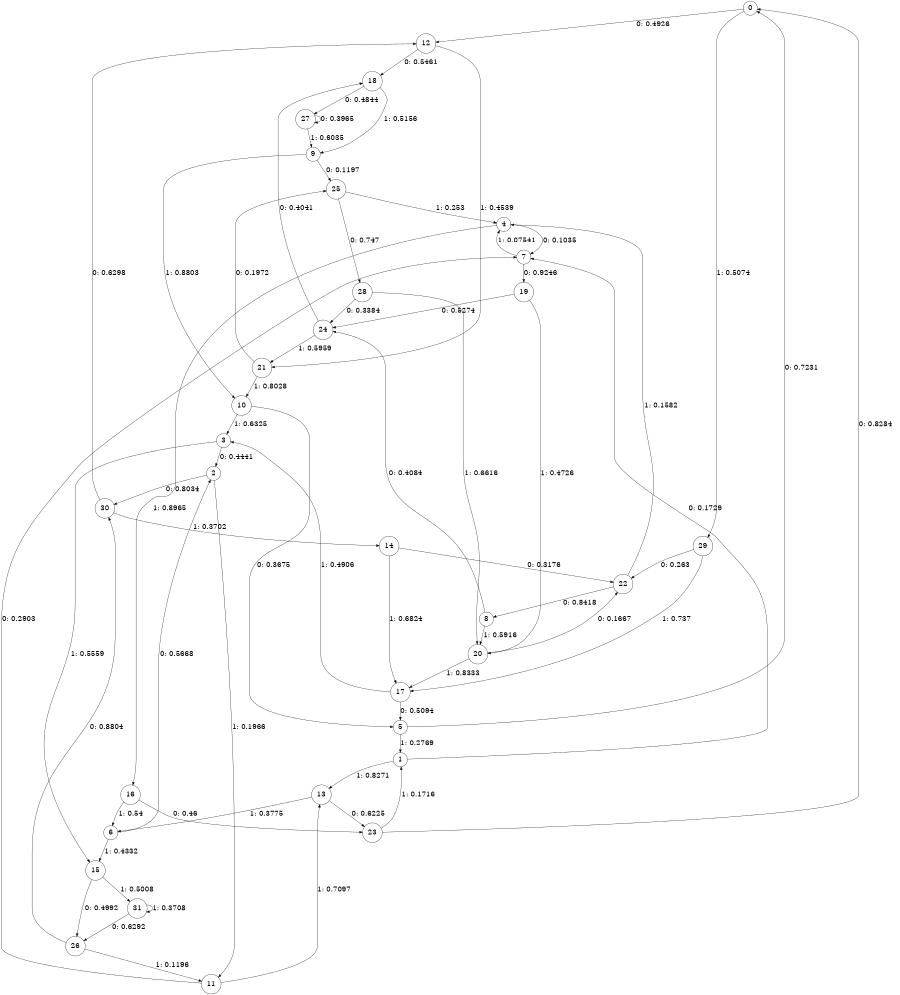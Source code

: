 digraph "ch21randomL6" {
size = "6,8.5";
ratio = "fill";
node [shape = circle];
node [fontsize = 24];
edge [fontsize = 24];
0 -> 12 [label = "0: 0.4926   "];
0 -> 29 [label = "1: 0.5074   "];
1 -> 7 [label = "0: 0.1729   "];
1 -> 13 [label = "1: 0.8271   "];
2 -> 30 [label = "0: 0.8034   "];
2 -> 11 [label = "1: 0.1966   "];
3 -> 2 [label = "0: 0.4441   "];
3 -> 15 [label = "1: 0.5559   "];
4 -> 7 [label = "0: 0.1035   "];
4 -> 16 [label = "1: 0.8965   "];
5 -> 0 [label = "0: 0.7231   "];
5 -> 1 [label = "1: 0.2769   "];
6 -> 2 [label = "0: 0.5668   "];
6 -> 15 [label = "1: 0.4332   "];
7 -> 19 [label = "0: 0.9246   "];
7 -> 4 [label = "1: 0.07541  "];
8 -> 24 [label = "0: 0.4084   "];
8 -> 20 [label = "1: 0.5916   "];
9 -> 25 [label = "0: 0.1197   "];
9 -> 10 [label = "1: 0.8803   "];
10 -> 5 [label = "0: 0.3675   "];
10 -> 3 [label = "1: 0.6325   "];
11 -> 7 [label = "0: 0.2903   "];
11 -> 13 [label = "1: 0.7097   "];
12 -> 18 [label = "0: 0.5461   "];
12 -> 21 [label = "1: 0.4539   "];
13 -> 23 [label = "0: 0.6225   "];
13 -> 6 [label = "1: 0.3775   "];
14 -> 22 [label = "0: 0.3176   "];
14 -> 17 [label = "1: 0.6824   "];
15 -> 26 [label = "0: 0.4992   "];
15 -> 31 [label = "1: 0.5008   "];
16 -> 23 [label = "0: 0.46     "];
16 -> 6 [label = "1: 0.54     "];
17 -> 5 [label = "0: 0.5094   "];
17 -> 3 [label = "1: 0.4906   "];
18 -> 27 [label = "0: 0.4844   "];
18 -> 9 [label = "1: 0.5156   "];
19 -> 24 [label = "0: 0.5274   "];
19 -> 20 [label = "1: 0.4726   "];
20 -> 22 [label = "0: 0.1667   "];
20 -> 17 [label = "1: 0.8333   "];
21 -> 25 [label = "0: 0.1972   "];
21 -> 10 [label = "1: 0.8028   "];
22 -> 8 [label = "0: 0.8418   "];
22 -> 4 [label = "1: 0.1582   "];
23 -> 0 [label = "0: 0.8284   "];
23 -> 1 [label = "1: 0.1716   "];
24 -> 18 [label = "0: 0.4041   "];
24 -> 21 [label = "1: 0.5959   "];
25 -> 28 [label = "0: 0.747    "];
25 -> 4 [label = "1: 0.253    "];
26 -> 30 [label = "0: 0.8804   "];
26 -> 11 [label = "1: 0.1196   "];
27 -> 27 [label = "0: 0.3965   "];
27 -> 9 [label = "1: 0.6035   "];
28 -> 24 [label = "0: 0.3384   "];
28 -> 20 [label = "1: 0.6616   "];
29 -> 22 [label = "0: 0.263    "];
29 -> 17 [label = "1: 0.737    "];
30 -> 12 [label = "0: 0.6298   "];
30 -> 14 [label = "1: 0.3702   "];
31 -> 26 [label = "0: 0.6292   "];
31 -> 31 [label = "1: 0.3708   "];
}